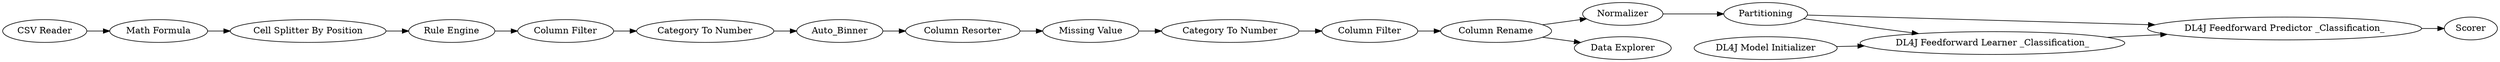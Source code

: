 digraph {
	1 [label="CSV Reader"]
	29 [label=Partitioning]
	77 [label="DL4J Model Initializer"]
	79 [label="DL4J Feedforward Predictor _Classification_"]
	80 [label=Scorer]
	84 [label="DL4J Feedforward Learner _Classification_"]
	85 [label="Column Filter"]
	134 [label=Normalizer]
	136 [label="Column Rename"]
	149 [label=Auto_Binner]
	2 [label="Math Formula"]
	3 [label="Cell Splitter By Position"]
	4 [label="Rule Engine"]
	5 [label="Column Filter"]
	13 [label="Category To Number"]
	6 [label="Column Resorter"]
	15 [label="Missing Value"]
	150 [label="Category To Number"]
	153 [label="Data Explorer"]
	2 -> 3
	3 -> 4
	4 -> 5
	5 -> 13
	6 -> 15
	15 -> 150
	1 -> 2
	29 -> 84
	29 -> 79
	77 -> 84
	79 -> 80
	84 -> 79
	85 -> 136
	134 -> 29
	136 -> 134
	136 -> 153
	149 -> 6
	13 -> 149
	150 -> 85
	rankdir=LR
}

